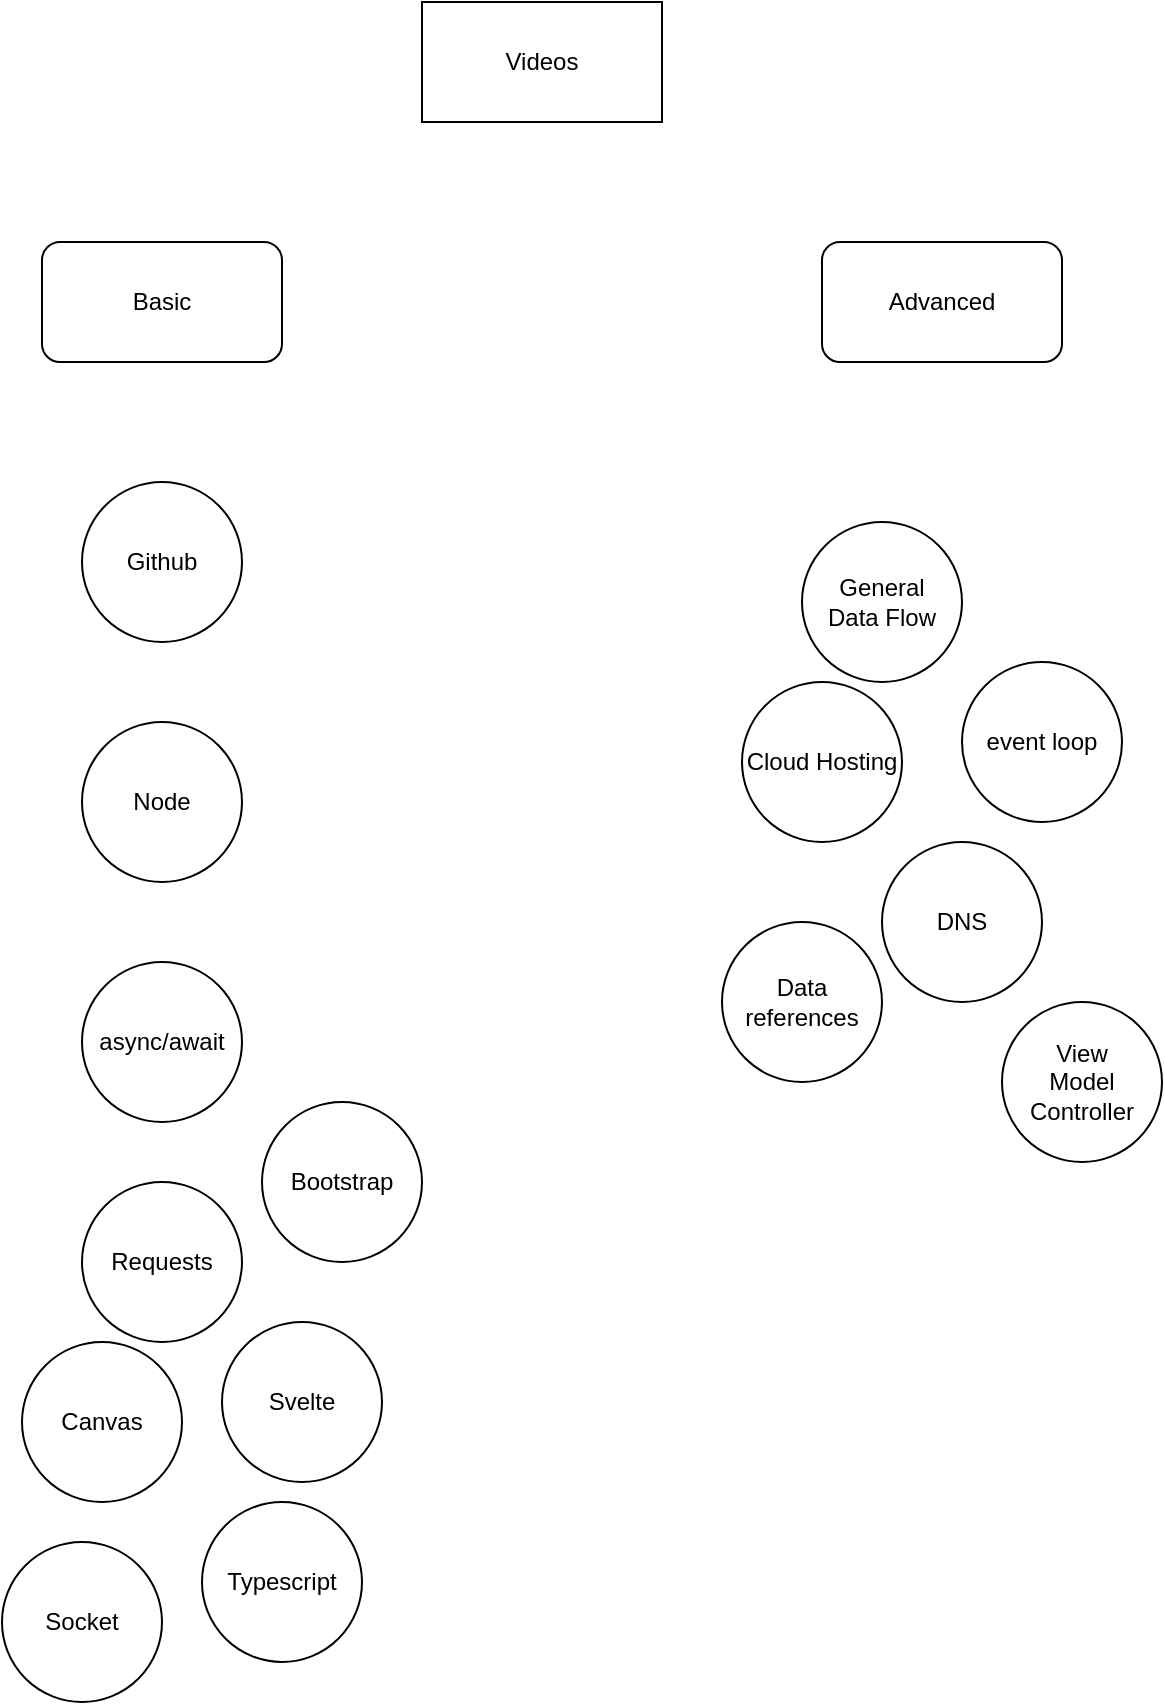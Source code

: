 <mxfile>
    <diagram id="rCiv8e53j8lpLqyloC2w" name="Page-1">
        <mxGraphModel dx="1638" dy="2014" grid="1" gridSize="10" guides="1" tooltips="1" connect="1" arrows="1" fold="1" page="1" pageScale="1" pageWidth="850" pageHeight="1100" math="0" shadow="0">
            <root>
                <mxCell id="0"/>
                <mxCell id="1" parent="0"/>
                <mxCell id="2" value="Videos" style="rounded=0;whiteSpace=wrap;html=1;" vertex="1" parent="1">
                    <mxGeometry x="360" y="-1010" width="120" height="60" as="geometry"/>
                </mxCell>
                <mxCell id="3" value="Github&lt;br&gt;" style="ellipse;whiteSpace=wrap;html=1;" vertex="1" parent="1">
                    <mxGeometry x="190" y="-770" width="80" height="80" as="geometry"/>
                </mxCell>
                <mxCell id="4" value="Canvas" style="ellipse;whiteSpace=wrap;html=1;" vertex="1" parent="1">
                    <mxGeometry x="160" y="-340" width="80" height="80" as="geometry"/>
                </mxCell>
                <mxCell id="5" value="Svelte" style="ellipse;whiteSpace=wrap;html=1;" vertex="1" parent="1">
                    <mxGeometry x="260" y="-350" width="80" height="80" as="geometry"/>
                </mxCell>
                <mxCell id="6" value="Typescript" style="ellipse;whiteSpace=wrap;html=1;" vertex="1" parent="1">
                    <mxGeometry x="250" y="-260" width="80" height="80" as="geometry"/>
                </mxCell>
                <mxCell id="7" value="Socket&lt;br&gt;" style="ellipse;whiteSpace=wrap;html=1;" vertex="1" parent="1">
                    <mxGeometry x="150" y="-240" width="80" height="80" as="geometry"/>
                </mxCell>
                <mxCell id="8" value="Requests" style="ellipse;whiteSpace=wrap;html=1;" vertex="1" parent="1">
                    <mxGeometry x="190" y="-420" width="80" height="80" as="geometry"/>
                </mxCell>
                <mxCell id="9" value="General &lt;br&gt;Data Flow" style="ellipse;whiteSpace=wrap;html=1;" vertex="1" parent="1">
                    <mxGeometry x="550" y="-750" width="80" height="80" as="geometry"/>
                </mxCell>
                <mxCell id="10" value="View&lt;br&gt;Model&lt;br&gt;Controller" style="ellipse;whiteSpace=wrap;html=1;" vertex="1" parent="1">
                    <mxGeometry x="650" y="-510" width="80" height="80" as="geometry"/>
                </mxCell>
                <mxCell id="11" value="Cloud Hosting" style="ellipse;whiteSpace=wrap;html=1;" vertex="1" parent="1">
                    <mxGeometry x="520" y="-670" width="80" height="80" as="geometry"/>
                </mxCell>
                <mxCell id="12" value="DNS" style="ellipse;whiteSpace=wrap;html=1;" vertex="1" parent="1">
                    <mxGeometry x="590" y="-590" width="80" height="80" as="geometry"/>
                </mxCell>
                <mxCell id="13" value="Node" style="ellipse;whiteSpace=wrap;html=1;" vertex="1" parent="1">
                    <mxGeometry x="190" y="-650" width="80" height="80" as="geometry"/>
                </mxCell>
                <mxCell id="14" value="async/await" style="ellipse;whiteSpace=wrap;html=1;" vertex="1" parent="1">
                    <mxGeometry x="190" y="-530" width="80" height="80" as="geometry"/>
                </mxCell>
                <mxCell id="15" value="event loop" style="ellipse;whiteSpace=wrap;html=1;" vertex="1" parent="1">
                    <mxGeometry x="630" y="-680" width="80" height="80" as="geometry"/>
                </mxCell>
                <mxCell id="16" value="Data references" style="ellipse;whiteSpace=wrap;html=1;" vertex="1" parent="1">
                    <mxGeometry x="510" y="-550" width="80" height="80" as="geometry"/>
                </mxCell>
                <mxCell id="17" value="Basic" style="rounded=1;whiteSpace=wrap;html=1;" vertex="1" parent="1">
                    <mxGeometry x="170" y="-890" width="120" height="60" as="geometry"/>
                </mxCell>
                <mxCell id="19" value="Advanced" style="rounded=1;whiteSpace=wrap;html=1;" vertex="1" parent="1">
                    <mxGeometry x="560" y="-890" width="120" height="60" as="geometry"/>
                </mxCell>
                <mxCell id="20" value="Bootstrap" style="ellipse;whiteSpace=wrap;html=1;" vertex="1" parent="1">
                    <mxGeometry x="280" y="-460" width="80" height="80" as="geometry"/>
                </mxCell>
            </root>
        </mxGraphModel>
    </diagram>
</mxfile>